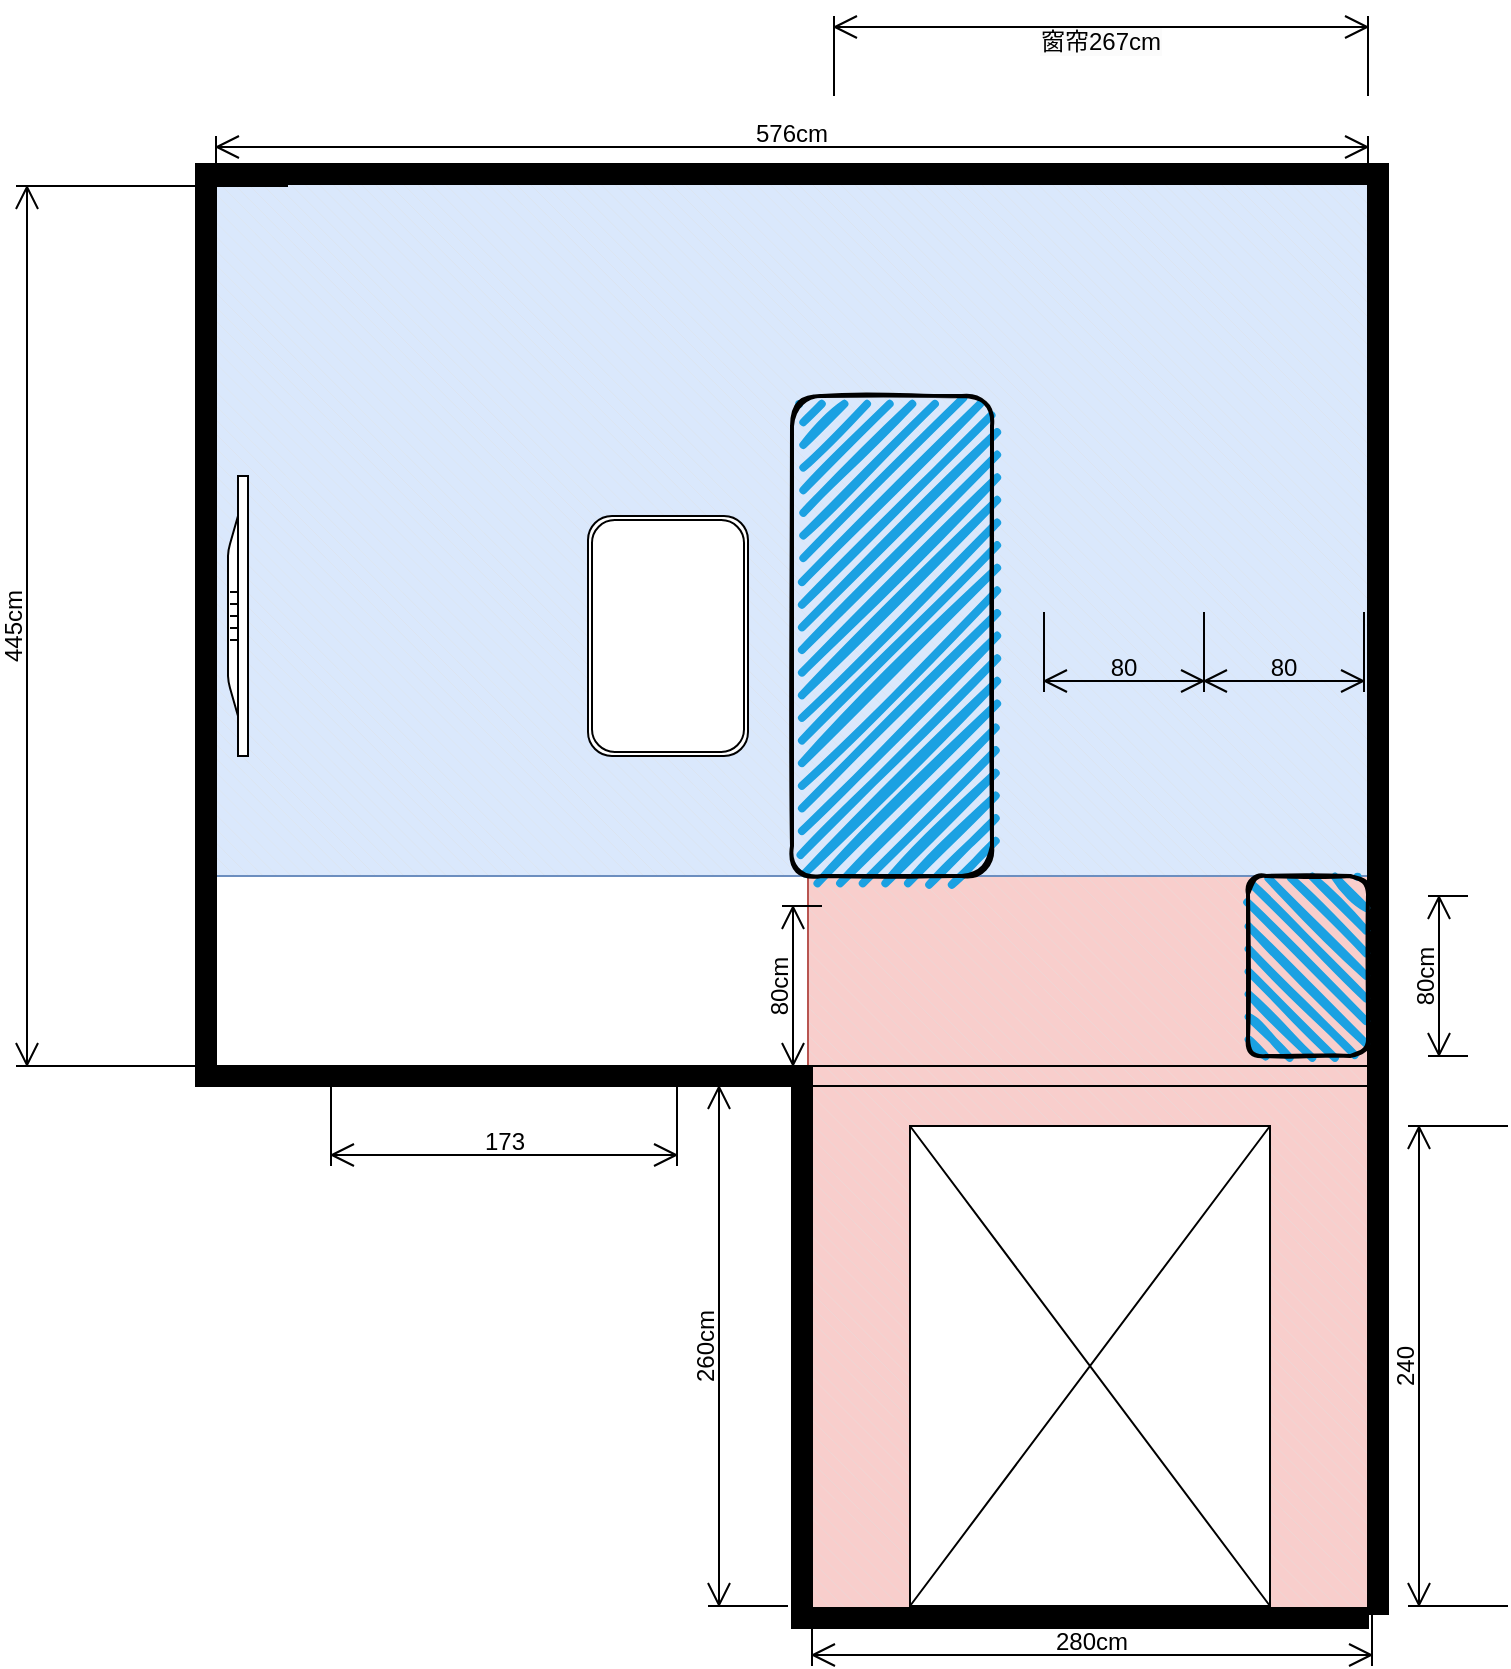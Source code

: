 <mxfile version="26.0.11">
  <diagram name="第 1 页" id="sxD4nlqV_mKAmoMYz5X_">
    <mxGraphModel dx="1687" dy="868" grid="1" gridSize="10" guides="1" tooltips="1" connect="1" arrows="1" fold="1" page="1" pageScale="1" pageWidth="1200" pageHeight="1920" math="0" shadow="0">
      <root>
        <mxCell id="0" />
        <mxCell id="1" parent="0" />
        <mxCell id="JJXo-O7gXIbM5pAcpRxp-16" value="" style="verticalLabelPosition=bottom;verticalAlign=top;html=1;shape=mxgraph.basic.patternFillRect;fillStyle=diag;step=5;fillStrokeWidth=0.2;fillStrokeColor=#dddddd;direction=south;fillColor=#f8cecc;strokeColor=#b85450;" vertex="1" parent="1">
          <mxGeometry x="580" y="590" width="280" height="370" as="geometry" />
        </mxCell>
        <mxCell id="JJXo-O7gXIbM5pAcpRxp-15" value="" style="verticalLabelPosition=bottom;verticalAlign=top;html=1;shape=mxgraph.basic.patternFillRect;fillStyle=diagRev;step=5;fillStrokeWidth=0.2;fillStrokeColor=#dddddd;fillColor=#dae8fc;strokeColor=#6c8ebf;" vertex="1" parent="1">
          <mxGeometry x="284" y="240" width="576" height="350" as="geometry" />
        </mxCell>
        <mxCell id="M1oXnh_6FqIk_pS5uYmb-29" value="" style="verticalLabelPosition=bottom;html=1;verticalAlign=top;align=center;shape=mxgraph.floorplan.wallCorner;fillColor=strokeColor;direction=north" parent="1" vertex="1">
          <mxGeometry x="274" y="234" width="308" height="461" as="geometry" />
        </mxCell>
        <mxCell id="M1oXnh_6FqIk_pS5uYmb-30" value="" style="verticalLabelPosition=bottom;html=1;verticalAlign=top;align=center;shape=mxgraph.floorplan.wallCorner;fillColor=strokeColor;direction=south;" parent="1" vertex="1">
          <mxGeometry x="284" y="234" width="586" height="725" as="geometry" />
        </mxCell>
        <mxCell id="M1oXnh_6FqIk_pS5uYmb-33" value="" style="verticalLabelPosition=bottom;html=1;verticalAlign=top;align=center;shape=mxgraph.floorplan.wallCorner;fillColor=strokeColor;direction=north;" parent="1" vertex="1">
          <mxGeometry x="572" y="690" width="288" height="276" as="geometry" />
        </mxCell>
        <mxCell id="M1oXnh_6FqIk_pS5uYmb-35" value="280cm" style="shape=dimension;whiteSpace=wrap;html=1;align=center;points=[];verticalAlign=bottom;spacingBottom=3;labelBackgroundColor=none;" parent="1" vertex="1">
          <mxGeometry x="582" y="945" width="280" height="40" as="geometry" />
        </mxCell>
        <mxCell id="M1oXnh_6FqIk_pS5uYmb-36" value="576cm" style="shape=dimension;direction=west;whiteSpace=wrap;html=1;align=center;points=[];verticalAlign=top;spacingTop=-15;labelBackgroundColor=none;" parent="1" vertex="1">
          <mxGeometry x="284" y="220" width="576" height="40" as="geometry" />
        </mxCell>
        <mxCell id="M1oXnh_6FqIk_pS5uYmb-38" value="445cm" style="shape=dimension;direction=south;whiteSpace=wrap;html=1;align=center;points=[];verticalAlign=top;labelBackgroundColor=none;horizontal=0;spacingTop=-15;" parent="1" vertex="1">
          <mxGeometry x="184" y="245" width="136" height="440" as="geometry" />
        </mxCell>
        <mxCell id="M1oXnh_6FqIk_pS5uYmb-39" value="260cm" style="shape=dimension;direction=south;whiteSpace=wrap;html=1;align=center;points=[];verticalAlign=top;labelBackgroundColor=none;horizontal=0;spacingTop=-15;" parent="1" vertex="1">
          <mxGeometry x="530" y="695" width="40" height="260" as="geometry" />
        </mxCell>
        <mxCell id="M1oXnh_6FqIk_pS5uYmb-40" value="" style="verticalLabelPosition=bottom;html=1;verticalAlign=top;align=center;shape=mxgraph.floorplan.flat_tv;direction=north;" parent="1" vertex="1">
          <mxGeometry x="290" y="390" width="10" height="140" as="geometry" />
        </mxCell>
        <mxCell id="M1oXnh_6FqIk_pS5uYmb-43" value="&#xa;&lt;span style=&quot;color: rgb(0, 0, 0); font-family: Helvetica; font-size: 12px; font-style: normal; font-variant-ligatures: normal; font-variant-caps: normal; font-weight: 400; letter-spacing: normal; orphans: 2; text-align: center; text-indent: 0px; text-transform: none; widows: 2; word-spacing: 0px; -webkit-text-stroke-width: 0px; white-space: normal; background-color: rgb(251, 251, 251); text-decoration-thickness: initial; text-decoration-style: initial; text-decoration-color: initial; display: inline !important; float: none;&quot;&gt;窗帘267cm&lt;/span&gt;&#xa;&#xa;" style="shape=dimension;direction=west;whiteSpace=wrap;html=1;align=center;points=[];verticalAlign=top;spacingTop=-15;labelBackgroundColor=none;" parent="1" vertex="1">
          <mxGeometry x="593" y="160" width="267" height="40" as="geometry" />
        </mxCell>
        <mxCell id="M1oXnh_6FqIk_pS5uYmb-50" value="80cm" style="shape=dimension;direction=south;whiteSpace=wrap;html=1;align=center;points=[];verticalAlign=top;labelBackgroundColor=none;horizontal=0;spacingTop=-15;" parent="1" vertex="1">
          <mxGeometry x="890" y="600" width="20" height="80" as="geometry" />
        </mxCell>
        <mxCell id="M1oXnh_6FqIk_pS5uYmb-51" value="" style="verticalLabelPosition=bottom;html=1;verticalAlign=top;align=center;shape=mxgraph.floorplan.elevator;direction=north;" parent="1" vertex="1">
          <mxGeometry x="631" y="715" width="180" height="240" as="geometry" />
        </mxCell>
        <mxCell id="M1oXnh_6FqIk_pS5uYmb-52" value="240" style="shape=dimension;direction=south;whiteSpace=wrap;html=1;align=center;points=[];verticalAlign=top;labelBackgroundColor=none;horizontal=0;spacingTop=-15;" parent="1" vertex="1">
          <mxGeometry x="880" y="715" width="50" height="240" as="geometry" />
        </mxCell>
        <mxCell id="JJXo-O7gXIbM5pAcpRxp-5" value="80cm" style="shape=dimension;direction=south;whiteSpace=wrap;html=1;align=center;points=[];verticalAlign=top;labelBackgroundColor=none;horizontal=0;spacingTop=-15;" vertex="1" parent="1">
          <mxGeometry x="567" y="605" width="20" height="80" as="geometry" />
        </mxCell>
        <mxCell id="JJXo-O7gXIbM5pAcpRxp-6" value="" style="shape=ext;double=1;rounded=1;whiteSpace=wrap;html=1;direction=south;" vertex="1" parent="1">
          <mxGeometry x="470" y="410" width="80" height="120" as="geometry" />
        </mxCell>
        <mxCell id="JJXo-O7gXIbM5pAcpRxp-7" value="" style="rounded=1;whiteSpace=wrap;html=1;strokeWidth=2;fillWeight=4;hachureGap=8;hachureAngle=45;fillColor=#1ba1e2;sketch=1;direction=south;" vertex="1" parent="1">
          <mxGeometry x="572" y="350" width="100" height="240" as="geometry" />
        </mxCell>
        <mxCell id="JJXo-O7gXIbM5pAcpRxp-9" value="" style="shape=partialRectangle;whiteSpace=wrap;html=1;left=0;right=0;fillColor=none;" vertex="1" parent="1">
          <mxGeometry x="582" y="685" width="278" height="10" as="geometry" />
        </mxCell>
        <mxCell id="JJXo-O7gXIbM5pAcpRxp-11" value="173" style="shape=dimension;whiteSpace=wrap;html=1;align=center;points=[];verticalAlign=bottom;spacingBottom=3;labelBackgroundColor=none;" vertex="1" parent="1">
          <mxGeometry x="341.5" y="695" width="173" height="40" as="geometry" />
        </mxCell>
        <mxCell id="JJXo-O7gXIbM5pAcpRxp-12" value="80" style="shape=dimension;whiteSpace=wrap;html=1;align=center;points=[];verticalAlign=bottom;spacingBottom=3;labelBackgroundColor=none;" vertex="1" parent="1">
          <mxGeometry x="778" y="458" width="80" height="40" as="geometry" />
        </mxCell>
        <mxCell id="JJXo-O7gXIbM5pAcpRxp-13" value="80" style="shape=dimension;whiteSpace=wrap;html=1;align=center;points=[];verticalAlign=bottom;spacingBottom=3;labelBackgroundColor=none;" vertex="1" parent="1">
          <mxGeometry x="698" y="458" width="80" height="40" as="geometry" />
        </mxCell>
        <mxCell id="JJXo-O7gXIbM5pAcpRxp-14" value="" style="rounded=1;whiteSpace=wrap;html=1;strokeWidth=2;fillWeight=4;hachureGap=8;hachureAngle=45;fillColor=#1ba1e2;sketch=1;direction=west;" vertex="1" parent="1">
          <mxGeometry x="800" y="590" width="60" height="90" as="geometry" />
        </mxCell>
      </root>
    </mxGraphModel>
  </diagram>
</mxfile>
